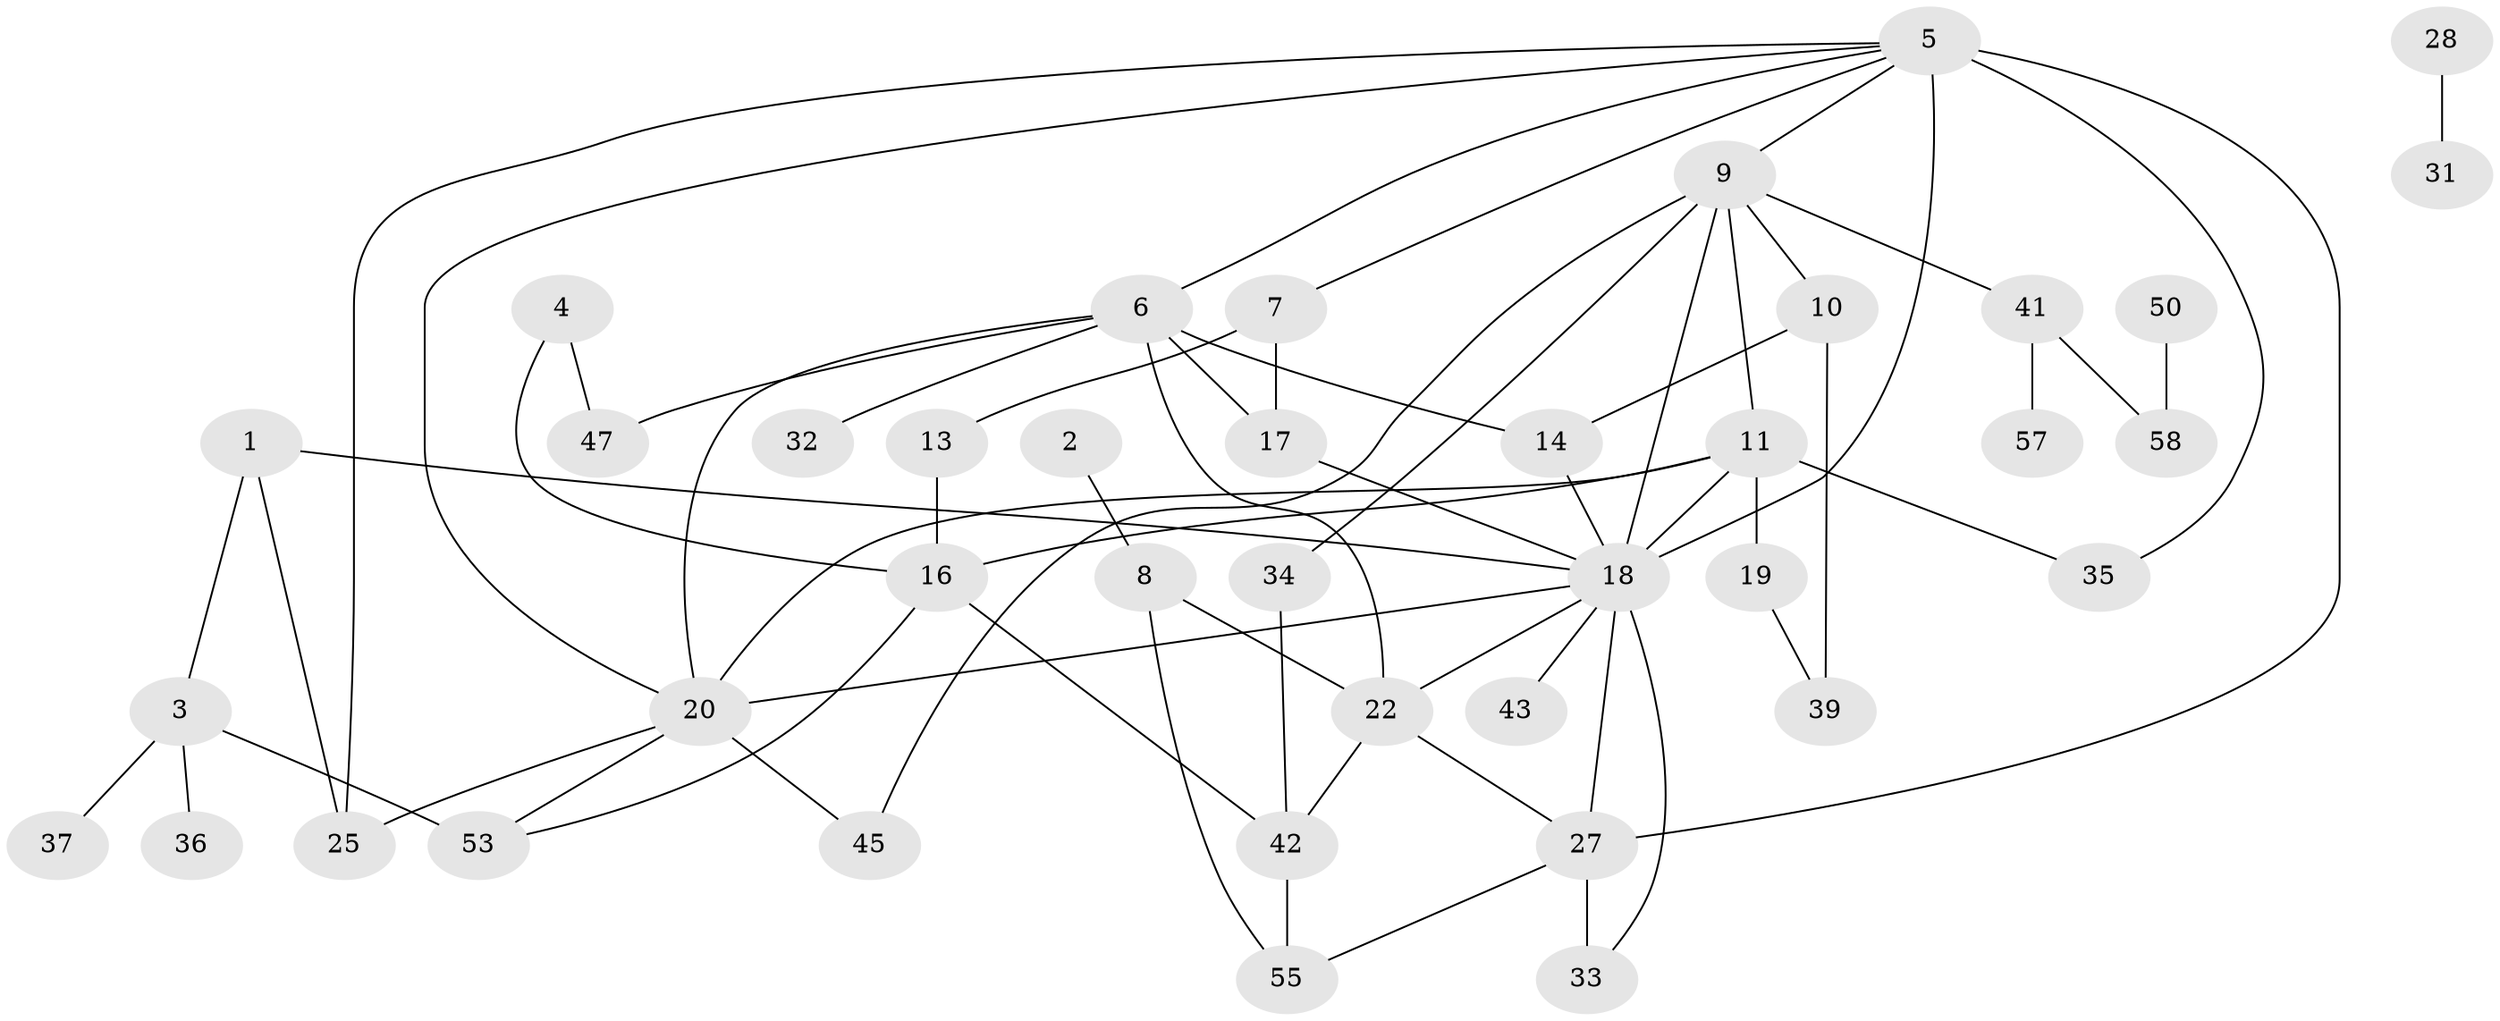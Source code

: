 // original degree distribution, {3: 0.22377622377622378, 4: 0.1048951048951049, 1: 0.25874125874125875, 7: 0.006993006993006993, 2: 0.24475524475524477, 5: 0.027972027972027972, 0: 0.11888111888111888, 6: 0.013986013986013986}
// Generated by graph-tools (version 1.1) at 2025/48/03/04/25 22:48:04]
// undirected, 40 vertices, 64 edges
graph export_dot {
  node [color=gray90,style=filled];
  1;
  2;
  3;
  4;
  5;
  6;
  7;
  8;
  9;
  10;
  11;
  13;
  14;
  16;
  17;
  18;
  19;
  20;
  22;
  25;
  27;
  28;
  31;
  32;
  33;
  34;
  35;
  36;
  37;
  39;
  41;
  42;
  43;
  45;
  47;
  50;
  53;
  55;
  57;
  58;
  1 -- 3 [weight=1.0];
  1 -- 18 [weight=2.0];
  1 -- 25 [weight=1.0];
  2 -- 8 [weight=1.0];
  3 -- 36 [weight=1.0];
  3 -- 37 [weight=1.0];
  3 -- 53 [weight=3.0];
  4 -- 16 [weight=1.0];
  4 -- 47 [weight=1.0];
  5 -- 6 [weight=1.0];
  5 -- 7 [weight=1.0];
  5 -- 9 [weight=1.0];
  5 -- 18 [weight=4.0];
  5 -- 20 [weight=1.0];
  5 -- 25 [weight=1.0];
  5 -- 27 [weight=1.0];
  5 -- 35 [weight=1.0];
  6 -- 14 [weight=1.0];
  6 -- 17 [weight=1.0];
  6 -- 20 [weight=1.0];
  6 -- 22 [weight=1.0];
  6 -- 32 [weight=1.0];
  6 -- 47 [weight=1.0];
  7 -- 13 [weight=1.0];
  7 -- 17 [weight=1.0];
  8 -- 22 [weight=1.0];
  8 -- 55 [weight=1.0];
  9 -- 10 [weight=1.0];
  9 -- 11 [weight=1.0];
  9 -- 18 [weight=1.0];
  9 -- 34 [weight=1.0];
  9 -- 41 [weight=1.0];
  9 -- 45 [weight=1.0];
  10 -- 14 [weight=1.0];
  10 -- 39 [weight=1.0];
  11 -- 16 [weight=1.0];
  11 -- 18 [weight=1.0];
  11 -- 19 [weight=1.0];
  11 -- 20 [weight=1.0];
  11 -- 35 [weight=1.0];
  13 -- 16 [weight=1.0];
  14 -- 18 [weight=1.0];
  16 -- 42 [weight=1.0];
  16 -- 53 [weight=1.0];
  17 -- 18 [weight=1.0];
  18 -- 20 [weight=1.0];
  18 -- 22 [weight=1.0];
  18 -- 27 [weight=1.0];
  18 -- 33 [weight=1.0];
  18 -- 43 [weight=1.0];
  19 -- 39 [weight=1.0];
  20 -- 25 [weight=1.0];
  20 -- 45 [weight=1.0];
  20 -- 53 [weight=1.0];
  22 -- 27 [weight=1.0];
  22 -- 42 [weight=1.0];
  27 -- 33 [weight=2.0];
  27 -- 55 [weight=1.0];
  28 -- 31 [weight=1.0];
  34 -- 42 [weight=1.0];
  41 -- 57 [weight=1.0];
  41 -- 58 [weight=1.0];
  42 -- 55 [weight=1.0];
  50 -- 58 [weight=1.0];
}
